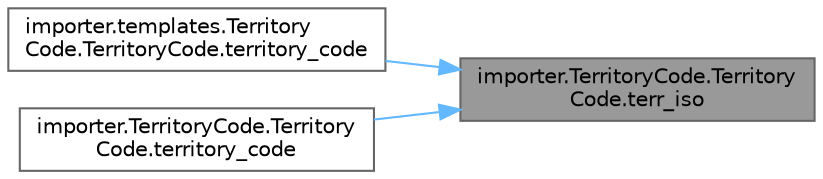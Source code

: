 digraph "importer.TerritoryCode.TerritoryCode.terr_iso"
{
 // LATEX_PDF_SIZE
  bgcolor="transparent";
  edge [fontname=Helvetica,fontsize=10,labelfontname=Helvetica,labelfontsize=10];
  node [fontname=Helvetica,fontsize=10,shape=box,height=0.2,width=0.4];
  rankdir="RL";
  Node1 [id="Node000001",label="importer.TerritoryCode.Territory\lCode.terr_iso",height=0.2,width=0.4,color="gray40", fillcolor="grey60", style="filled", fontcolor="black",tooltip=" "];
  Node1 -> Node2 [id="edge3_Node000001_Node000002",dir="back",color="steelblue1",style="solid",tooltip=" "];
  Node2 [id="Node000002",label="importer.templates.Territory\lCode.TerritoryCode.territory_code",height=0.2,width=0.4,color="grey40", fillcolor="white", style="filled",URL="$classimporter_1_1templates_1_1_territory_code_1_1_territory_code.html#a9a9f40b2ccd775b3c15528cac6a436cd",tooltip=" "];
  Node1 -> Node3 [id="edge4_Node000001_Node000003",dir="back",color="steelblue1",style="solid",tooltip=" "];
  Node3 [id="Node000003",label="importer.TerritoryCode.Territory\lCode.territory_code",height=0.2,width=0.4,color="grey40", fillcolor="white", style="filled",URL="$classimporter_1_1_territory_code_1_1_territory_code.html#a35e760136879c2ef36041417c9fbf2c3",tooltip=" "];
}
